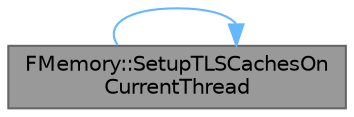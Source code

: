 digraph "FMemory::SetupTLSCachesOnCurrentThread"
{
 // INTERACTIVE_SVG=YES
 // LATEX_PDF_SIZE
  bgcolor="transparent";
  edge [fontname=Helvetica,fontsize=10,labelfontname=Helvetica,labelfontsize=10];
  node [fontname=Helvetica,fontsize=10,shape=box,height=0.2,width=0.4];
  rankdir="LR";
  Node1 [id="Node000001",label="FMemory::SetupTLSCachesOn\lCurrentThread",height=0.2,width=0.4,color="gray40", fillcolor="grey60", style="filled", fontcolor="black",tooltip="Set up TLS caches on the current thread."];
  Node1 -> Node1 [id="edge1_Node000001_Node000001",color="steelblue1",style="solid",tooltip=" "];
}

